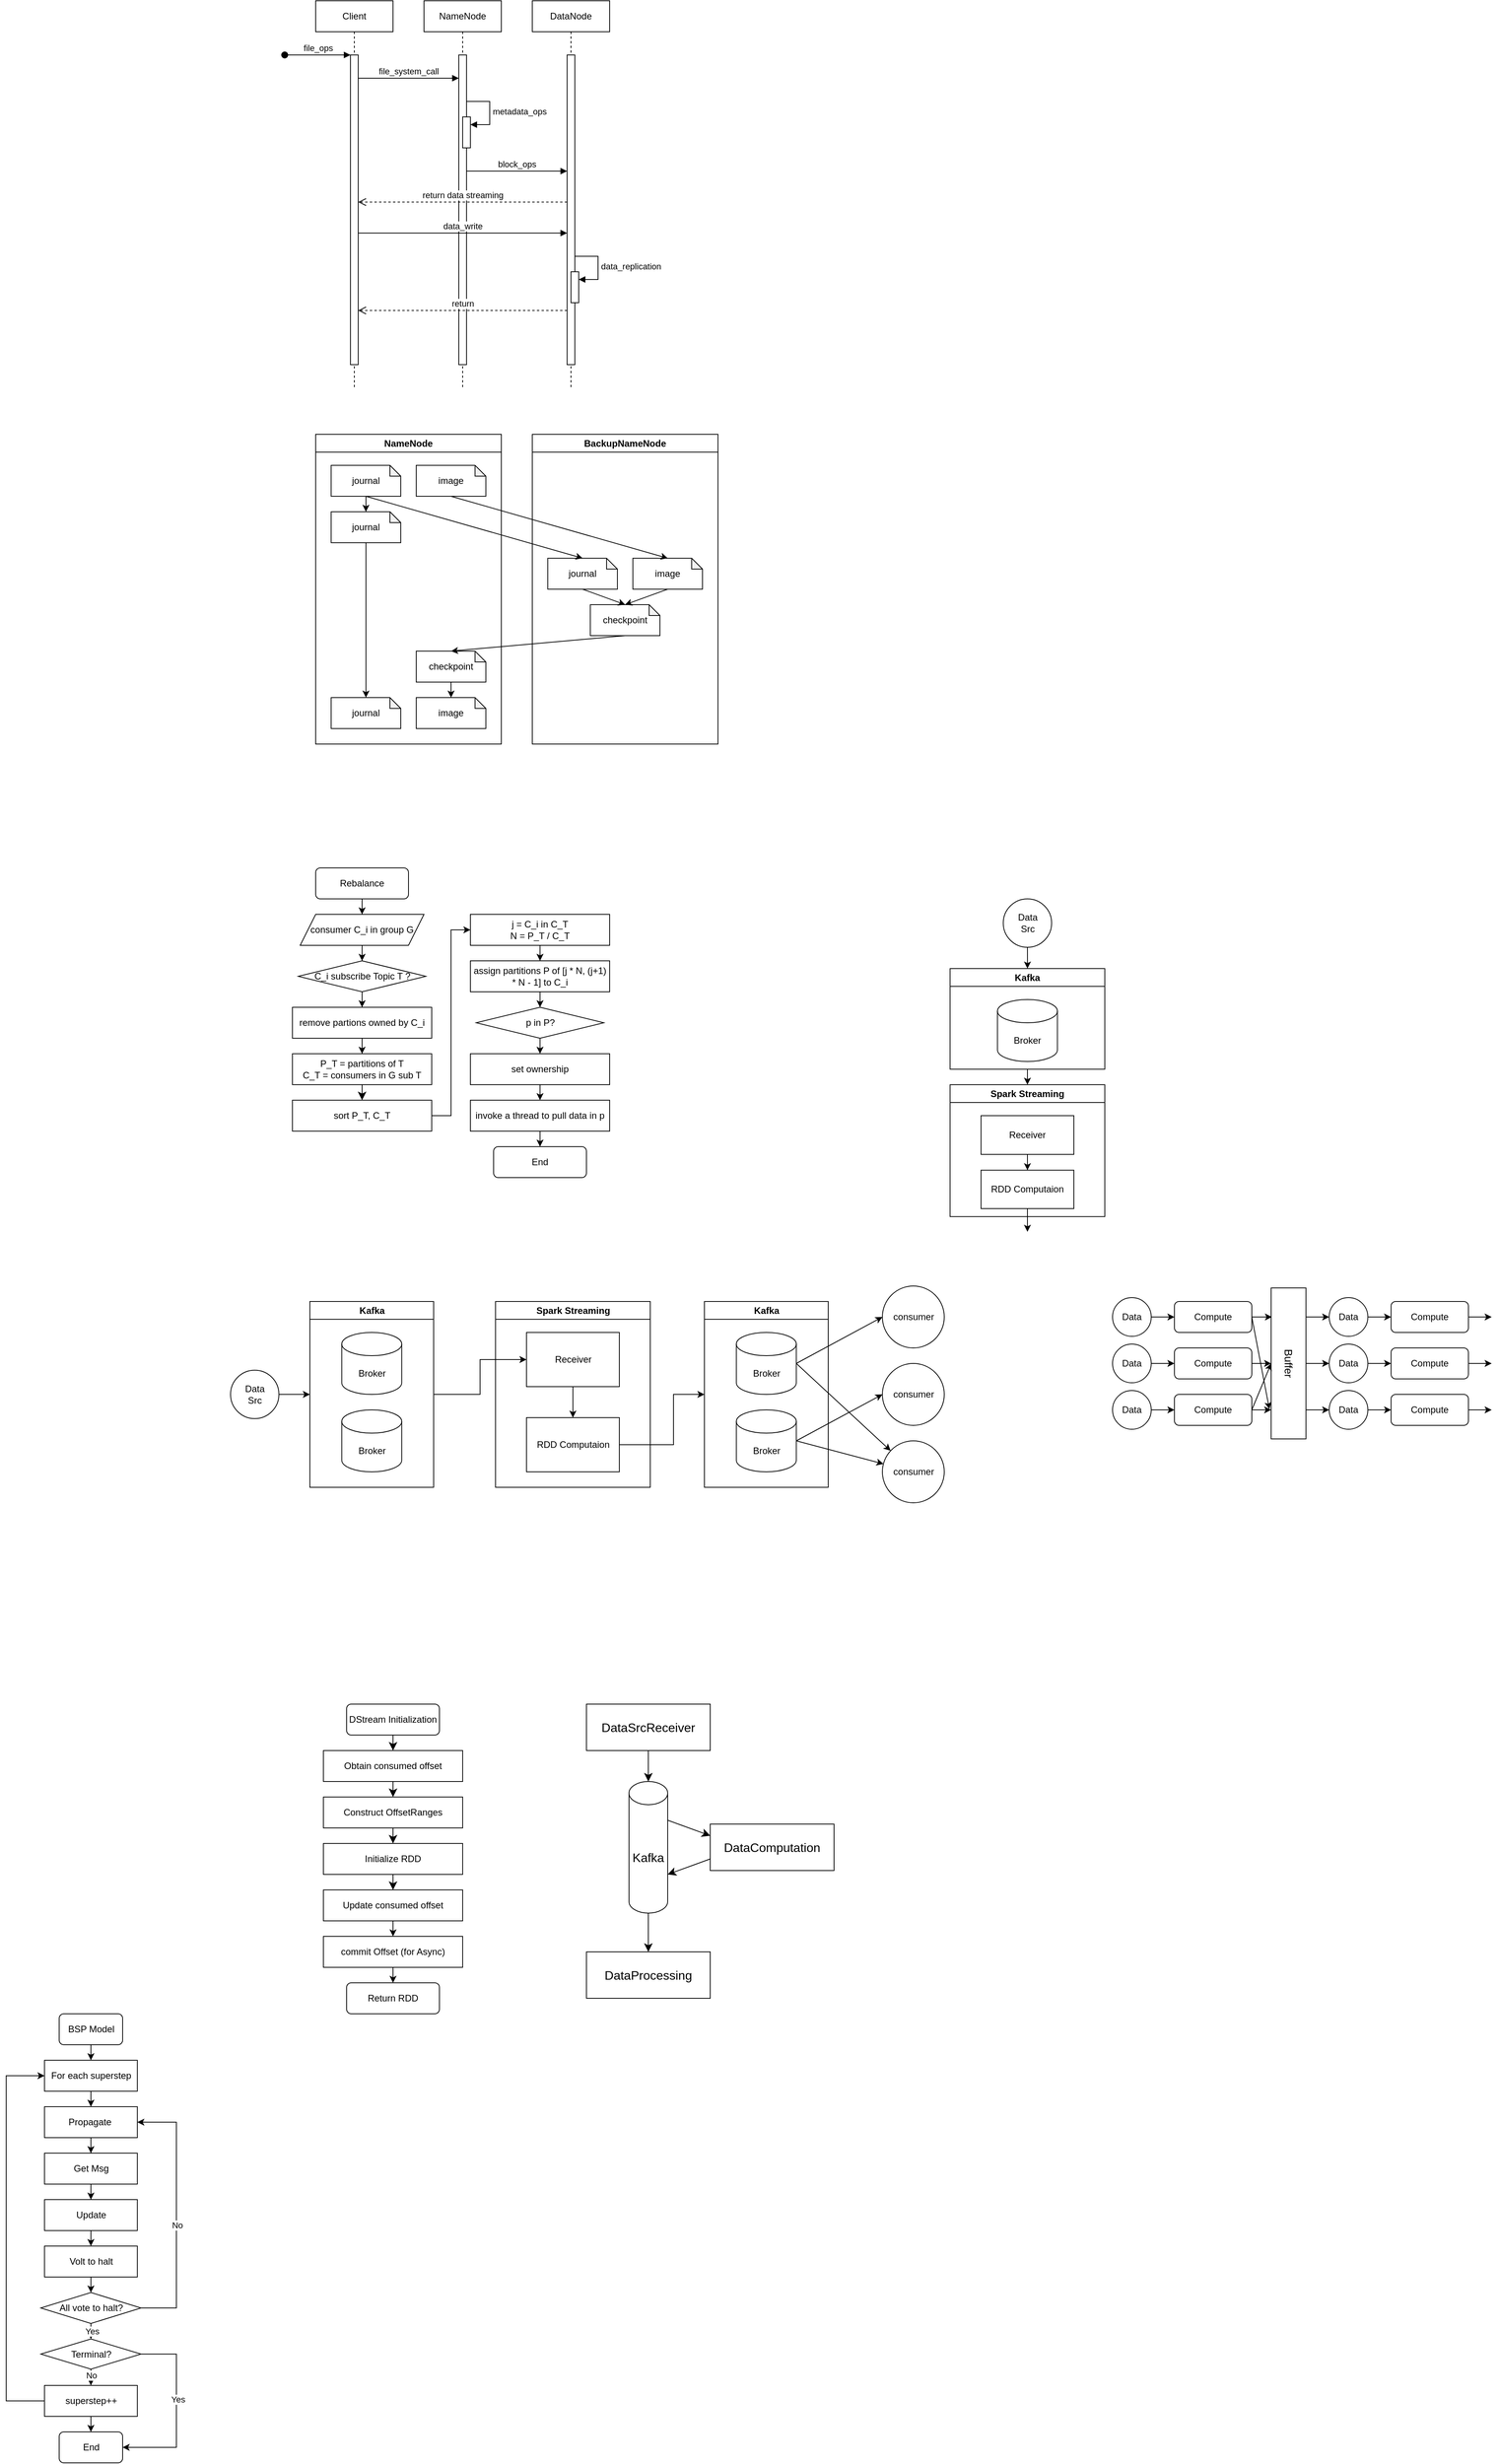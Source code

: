 <mxfile version="21.6.1" type="github">
  <diagram name="Page-1" id="2YBvvXClWsGukQMizWep">
    <mxGraphModel dx="2140" dy="573" grid="0" gridSize="10" guides="1" tooltips="1" connect="1" arrows="1" fold="1" page="1" pageScale="1" pageWidth="850" pageHeight="1100" math="0" shadow="0">
      <root>
        <mxCell id="0" />
        <mxCell id="1" parent="0" />
        <mxCell id="aM9ryv3xv72pqoxQDRHE-1" value="Client" style="shape=umlLifeline;perimeter=lifelinePerimeter;whiteSpace=wrap;html=1;container=0;dropTarget=0;collapsible=0;recursiveResize=0;outlineConnect=0;portConstraint=eastwest;newEdgeStyle={&quot;edgeStyle&quot;:&quot;elbowEdgeStyle&quot;,&quot;elbow&quot;:&quot;vertical&quot;,&quot;curved&quot;:0,&quot;rounded&quot;:0};" parent="1" vertex="1">
          <mxGeometry x="80" y="40" width="100" height="500" as="geometry" />
        </mxCell>
        <mxCell id="aM9ryv3xv72pqoxQDRHE-2" value="" style="html=1;points=[];perimeter=orthogonalPerimeter;outlineConnect=0;targetShapes=umlLifeline;portConstraint=eastwest;newEdgeStyle={&quot;edgeStyle&quot;:&quot;elbowEdgeStyle&quot;,&quot;elbow&quot;:&quot;vertical&quot;,&quot;curved&quot;:0,&quot;rounded&quot;:0};" parent="aM9ryv3xv72pqoxQDRHE-1" vertex="1">
          <mxGeometry x="45" y="70" width="10" height="400" as="geometry" />
        </mxCell>
        <mxCell id="aM9ryv3xv72pqoxQDRHE-3" value="file_ops" style="html=1;verticalAlign=bottom;startArrow=oval;endArrow=block;startSize=8;edgeStyle=elbowEdgeStyle;elbow=vertical;curved=0;rounded=0;" parent="aM9ryv3xv72pqoxQDRHE-1" target="aM9ryv3xv72pqoxQDRHE-2" edge="1">
          <mxGeometry relative="1" as="geometry">
            <mxPoint x="-40" y="70" as="sourcePoint" />
          </mxGeometry>
        </mxCell>
        <mxCell id="aM9ryv3xv72pqoxQDRHE-5" value="NameNode" style="shape=umlLifeline;perimeter=lifelinePerimeter;whiteSpace=wrap;html=1;container=0;dropTarget=0;collapsible=0;recursiveResize=0;outlineConnect=0;portConstraint=eastwest;newEdgeStyle={&quot;edgeStyle&quot;:&quot;elbowEdgeStyle&quot;,&quot;elbow&quot;:&quot;vertical&quot;,&quot;curved&quot;:0,&quot;rounded&quot;:0};" parent="1" vertex="1">
          <mxGeometry x="220" y="40" width="100" height="500" as="geometry" />
        </mxCell>
        <mxCell id="aM9ryv3xv72pqoxQDRHE-6" value="" style="html=1;points=[];perimeter=orthogonalPerimeter;outlineConnect=0;targetShapes=umlLifeline;portConstraint=eastwest;newEdgeStyle={&quot;edgeStyle&quot;:&quot;elbowEdgeStyle&quot;,&quot;elbow&quot;:&quot;vertical&quot;,&quot;curved&quot;:0,&quot;rounded&quot;:0};" parent="aM9ryv3xv72pqoxQDRHE-5" vertex="1">
          <mxGeometry x="45" y="70" width="10" height="400" as="geometry" />
        </mxCell>
        <mxCell id="w1y7XNrj_47FTtm7eLer-3" value="" style="html=1;points=[];perimeter=orthogonalPerimeter;outlineConnect=0;targetShapes=umlLifeline;portConstraint=eastwest;newEdgeStyle={&quot;edgeStyle&quot;:&quot;elbowEdgeStyle&quot;,&quot;elbow&quot;:&quot;vertical&quot;,&quot;curved&quot;:0,&quot;rounded&quot;:0};" parent="aM9ryv3xv72pqoxQDRHE-5" vertex="1">
          <mxGeometry x="50" y="150" width="10" height="40" as="geometry" />
        </mxCell>
        <mxCell id="w1y7XNrj_47FTtm7eLer-4" value="metadata_ops" style="html=1;align=left;spacingLeft=2;endArrow=block;rounded=0;edgeStyle=orthogonalEdgeStyle;curved=0;rounded=0;" parent="aM9ryv3xv72pqoxQDRHE-5" target="w1y7XNrj_47FTtm7eLer-3" edge="1">
          <mxGeometry relative="1" as="geometry">
            <mxPoint x="55" y="130" as="sourcePoint" />
            <Array as="points">
              <mxPoint x="85" y="160" />
            </Array>
          </mxGeometry>
        </mxCell>
        <mxCell id="aM9ryv3xv72pqoxQDRHE-7" value="file_system_call" style="html=1;verticalAlign=bottom;endArrow=block;edgeStyle=elbowEdgeStyle;elbow=vertical;curved=0;rounded=0;" parent="1" source="aM9ryv3xv72pqoxQDRHE-2" target="aM9ryv3xv72pqoxQDRHE-6" edge="1">
          <mxGeometry relative="1" as="geometry">
            <mxPoint x="195" y="130" as="sourcePoint" />
            <Array as="points">
              <mxPoint x="210" y="140" />
              <mxPoint x="190" y="170" />
              <mxPoint x="180" y="120" />
            </Array>
          </mxGeometry>
        </mxCell>
        <mxCell id="aM9ryv3xv72pqoxQDRHE-8" value="return data streaming" style="html=1;verticalAlign=bottom;endArrow=open;dashed=1;endSize=8;edgeStyle=elbowEdgeStyle;elbow=vertical;curved=0;rounded=0;" parent="1" source="w1y7XNrj_47FTtm7eLer-2" target="aM9ryv3xv72pqoxQDRHE-2" edge="1">
          <mxGeometry relative="1" as="geometry">
            <mxPoint x="195" y="205" as="targetPoint" />
            <Array as="points">
              <mxPoint x="230" y="300" />
              <mxPoint x="190" y="280" />
            </Array>
          </mxGeometry>
        </mxCell>
        <mxCell id="w1y7XNrj_47FTtm7eLer-1" value="DataNode" style="shape=umlLifeline;perimeter=lifelinePerimeter;whiteSpace=wrap;html=1;container=0;dropTarget=0;collapsible=0;recursiveResize=0;outlineConnect=0;portConstraint=eastwest;newEdgeStyle={&quot;edgeStyle&quot;:&quot;elbowEdgeStyle&quot;,&quot;elbow&quot;:&quot;vertical&quot;,&quot;curved&quot;:0,&quot;rounded&quot;:0};" parent="1" vertex="1">
          <mxGeometry x="360" y="40" width="100" height="500" as="geometry" />
        </mxCell>
        <mxCell id="w1y7XNrj_47FTtm7eLer-2" value="" style="html=1;points=[];perimeter=orthogonalPerimeter;outlineConnect=0;targetShapes=umlLifeline;portConstraint=eastwest;newEdgeStyle={&quot;edgeStyle&quot;:&quot;elbowEdgeStyle&quot;,&quot;elbow&quot;:&quot;vertical&quot;,&quot;curved&quot;:0,&quot;rounded&quot;:0};" parent="w1y7XNrj_47FTtm7eLer-1" vertex="1">
          <mxGeometry x="45" y="70" width="10" height="400" as="geometry" />
        </mxCell>
        <mxCell id="w1y7XNrj_47FTtm7eLer-7" value="" style="html=1;points=[];perimeter=orthogonalPerimeter;outlineConnect=0;targetShapes=umlLifeline;portConstraint=eastwest;newEdgeStyle={&quot;edgeStyle&quot;:&quot;elbowEdgeStyle&quot;,&quot;elbow&quot;:&quot;vertical&quot;,&quot;curved&quot;:0,&quot;rounded&quot;:0};" parent="w1y7XNrj_47FTtm7eLer-1" vertex="1">
          <mxGeometry x="50" y="350" width="10" height="40" as="geometry" />
        </mxCell>
        <mxCell id="w1y7XNrj_47FTtm7eLer-8" value="data_replication" style="html=1;align=left;spacingLeft=2;endArrow=block;rounded=0;edgeStyle=orthogonalEdgeStyle;curved=0;rounded=0;" parent="w1y7XNrj_47FTtm7eLer-1" target="w1y7XNrj_47FTtm7eLer-7" edge="1">
          <mxGeometry relative="1" as="geometry">
            <mxPoint x="55" y="330" as="sourcePoint" />
            <Array as="points">
              <mxPoint x="85" y="360" />
            </Array>
          </mxGeometry>
        </mxCell>
        <mxCell id="w1y7XNrj_47FTtm7eLer-5" value="block_ops" style="html=1;verticalAlign=bottom;endArrow=block;edgeStyle=elbowEdgeStyle;elbow=vertical;curved=0;rounded=0;" parent="1" source="aM9ryv3xv72pqoxQDRHE-6" target="w1y7XNrj_47FTtm7eLer-2" edge="1">
          <mxGeometry relative="1" as="geometry">
            <mxPoint x="280" y="260" as="sourcePoint" />
            <Array as="points">
              <mxPoint x="380" y="260" />
              <mxPoint x="355" y="260" />
              <mxPoint x="335" y="290" />
              <mxPoint x="325" y="240" />
            </Array>
            <mxPoint x="400" y="260" as="targetPoint" />
          </mxGeometry>
        </mxCell>
        <mxCell id="w1y7XNrj_47FTtm7eLer-6" value="data_write" style="html=1;verticalAlign=bottom;endArrow=block;edgeStyle=elbowEdgeStyle;elbow=vertical;curved=0;rounded=0;" parent="1" source="aM9ryv3xv72pqoxQDRHE-2" target="w1y7XNrj_47FTtm7eLer-2" edge="1">
          <mxGeometry width="80" relative="1" as="geometry">
            <mxPoint x="160" y="350" as="sourcePoint" />
            <mxPoint x="340" y="350" as="targetPoint" />
            <Array as="points">
              <mxPoint x="310" y="340" />
              <mxPoint x="330" y="330" />
              <mxPoint x="370" y="350" />
            </Array>
          </mxGeometry>
        </mxCell>
        <mxCell id="w1y7XNrj_47FTtm7eLer-9" value="return" style="html=1;verticalAlign=bottom;endArrow=open;dashed=1;endSize=8;edgeStyle=elbowEdgeStyle;elbow=vertical;curved=0;rounded=0;" parent="1" edge="1">
          <mxGeometry relative="1" as="geometry">
            <mxPoint x="135" y="440" as="targetPoint" />
            <Array as="points">
              <mxPoint x="230" y="440" />
              <mxPoint x="190" y="420" />
            </Array>
            <mxPoint x="405" y="440" as="sourcePoint" />
          </mxGeometry>
        </mxCell>
        <mxCell id="v54Mh32h3l0idFHRtPxM-1" value="NameNode" style="swimlane;whiteSpace=wrap;html=1;" parent="1" vertex="1">
          <mxGeometry x="80" y="600" width="240" height="400" as="geometry" />
        </mxCell>
        <mxCell id="v54Mh32h3l0idFHRtPxM-3" value="journal" style="shape=note;whiteSpace=wrap;html=1;backgroundOutline=1;darkOpacity=0.05;size=14;" parent="v54Mh32h3l0idFHRtPxM-1" vertex="1">
          <mxGeometry x="20" y="40" width="90" height="40" as="geometry" />
        </mxCell>
        <mxCell id="v54Mh32h3l0idFHRtPxM-4" value="image" style="shape=note;whiteSpace=wrap;html=1;backgroundOutline=1;darkOpacity=0.05;size=14;" parent="v54Mh32h3l0idFHRtPxM-1" vertex="1">
          <mxGeometry x="130" y="40" width="90" height="40" as="geometry" />
        </mxCell>
        <mxCell id="v54Mh32h3l0idFHRtPxM-5" value="journal" style="shape=note;whiteSpace=wrap;html=1;backgroundOutline=1;darkOpacity=0.05;size=14;" parent="v54Mh32h3l0idFHRtPxM-1" vertex="1">
          <mxGeometry x="20" y="100" width="90" height="40" as="geometry" />
        </mxCell>
        <mxCell id="v54Mh32h3l0idFHRtPxM-10" value="checkpoint" style="shape=note;whiteSpace=wrap;html=1;backgroundOutline=1;darkOpacity=0.05;size=14;" parent="v54Mh32h3l0idFHRtPxM-1" vertex="1">
          <mxGeometry x="130" y="280" width="90" height="40" as="geometry" />
        </mxCell>
        <mxCell id="v54Mh32h3l0idFHRtPxM-11" value="image" style="shape=note;whiteSpace=wrap;html=1;backgroundOutline=1;darkOpacity=0.05;size=14;" parent="v54Mh32h3l0idFHRtPxM-1" vertex="1">
          <mxGeometry x="130" y="340" width="90" height="40" as="geometry" />
        </mxCell>
        <mxCell id="v54Mh32h3l0idFHRtPxM-12" value="journal" style="shape=note;whiteSpace=wrap;html=1;backgroundOutline=1;darkOpacity=0.05;size=14;" parent="v54Mh32h3l0idFHRtPxM-1" vertex="1">
          <mxGeometry x="20" y="340" width="90" height="40" as="geometry" />
        </mxCell>
        <mxCell id="v54Mh32h3l0idFHRtPxM-13" value="" style="endArrow=classic;html=1;rounded=0;exitX=0.5;exitY=1;exitDx=0;exitDy=0;exitPerimeter=0;entryX=0.5;entryY=0;entryDx=0;entryDy=0;entryPerimeter=0;" parent="v54Mh32h3l0idFHRtPxM-1" source="v54Mh32h3l0idFHRtPxM-3" target="v54Mh32h3l0idFHRtPxM-5" edge="1">
          <mxGeometry width="50" height="50" relative="1" as="geometry">
            <mxPoint x="320" y="320" as="sourcePoint" />
            <mxPoint x="370" y="270" as="targetPoint" />
          </mxGeometry>
        </mxCell>
        <mxCell id="v54Mh32h3l0idFHRtPxM-20" value="" style="endArrow=classic;html=1;rounded=0;exitX=0.5;exitY=1;exitDx=0;exitDy=0;exitPerimeter=0;" parent="v54Mh32h3l0idFHRtPxM-1" source="v54Mh32h3l0idFHRtPxM-10" target="v54Mh32h3l0idFHRtPxM-11" edge="1">
          <mxGeometry width="50" height="50" relative="1" as="geometry">
            <mxPoint x="75" y="90" as="sourcePoint" />
            <mxPoint x="75" y="110" as="targetPoint" />
          </mxGeometry>
        </mxCell>
        <mxCell id="v54Mh32h3l0idFHRtPxM-21" value="" style="endArrow=classic;html=1;rounded=0;exitX=0.5;exitY=1;exitDx=0;exitDy=0;exitPerimeter=0;" parent="v54Mh32h3l0idFHRtPxM-1" source="v54Mh32h3l0idFHRtPxM-5" target="v54Mh32h3l0idFHRtPxM-12" edge="1">
          <mxGeometry width="50" height="50" relative="1" as="geometry">
            <mxPoint x="85" y="100" as="sourcePoint" />
            <mxPoint x="85" y="120" as="targetPoint" />
          </mxGeometry>
        </mxCell>
        <mxCell id="v54Mh32h3l0idFHRtPxM-2" value="BackupNameNode" style="swimlane;whiteSpace=wrap;html=1;" parent="1" vertex="1">
          <mxGeometry x="360" y="600" width="240" height="400" as="geometry" />
        </mxCell>
        <mxCell id="v54Mh32h3l0idFHRtPxM-6" value="journal" style="shape=note;whiteSpace=wrap;html=1;backgroundOutline=1;darkOpacity=0.05;size=14;" parent="v54Mh32h3l0idFHRtPxM-2" vertex="1">
          <mxGeometry x="20" y="160" width="90" height="40" as="geometry" />
        </mxCell>
        <mxCell id="v54Mh32h3l0idFHRtPxM-7" value="image" style="shape=note;whiteSpace=wrap;html=1;backgroundOutline=1;darkOpacity=0.05;size=14;" parent="v54Mh32h3l0idFHRtPxM-2" vertex="1">
          <mxGeometry x="130" y="160" width="90" height="40" as="geometry" />
        </mxCell>
        <mxCell id="v54Mh32h3l0idFHRtPxM-8" value="checkpoint" style="shape=note;whiteSpace=wrap;html=1;backgroundOutline=1;darkOpacity=0.05;size=14;" parent="v54Mh32h3l0idFHRtPxM-2" vertex="1">
          <mxGeometry x="75" y="220" width="90" height="40" as="geometry" />
        </mxCell>
        <mxCell id="v54Mh32h3l0idFHRtPxM-16" value="" style="endArrow=classic;html=1;rounded=0;exitX=0.5;exitY=1;exitDx=0;exitDy=0;exitPerimeter=0;entryX=0.5;entryY=0;entryDx=0;entryDy=0;entryPerimeter=0;" parent="v54Mh32h3l0idFHRtPxM-2" source="v54Mh32h3l0idFHRtPxM-6" target="v54Mh32h3l0idFHRtPxM-8" edge="1">
          <mxGeometry width="50" height="50" relative="1" as="geometry">
            <mxPoint x="-205" y="90" as="sourcePoint" />
            <mxPoint x="75" y="170" as="targetPoint" />
          </mxGeometry>
        </mxCell>
        <mxCell id="v54Mh32h3l0idFHRtPxM-17" value="" style="endArrow=classic;html=1;rounded=0;exitX=0.5;exitY=1;exitDx=0;exitDy=0;exitPerimeter=0;entryX=0.5;entryY=0;entryDx=0;entryDy=0;entryPerimeter=0;" parent="v54Mh32h3l0idFHRtPxM-2" source="v54Mh32h3l0idFHRtPxM-7" target="v54Mh32h3l0idFHRtPxM-8" edge="1">
          <mxGeometry width="50" height="50" relative="1" as="geometry">
            <mxPoint x="75" y="210" as="sourcePoint" />
            <mxPoint x="130" y="230" as="targetPoint" />
          </mxGeometry>
        </mxCell>
        <mxCell id="v54Mh32h3l0idFHRtPxM-14" value="" style="endArrow=classic;html=1;rounded=0;exitX=0.5;exitY=1;exitDx=0;exitDy=0;exitPerimeter=0;entryX=0.5;entryY=0;entryDx=0;entryDy=0;entryPerimeter=0;" parent="1" source="v54Mh32h3l0idFHRtPxM-3" target="v54Mh32h3l0idFHRtPxM-6" edge="1">
          <mxGeometry width="50" height="50" relative="1" as="geometry">
            <mxPoint x="400" y="920" as="sourcePoint" />
            <mxPoint x="450" y="870" as="targetPoint" />
          </mxGeometry>
        </mxCell>
        <mxCell id="v54Mh32h3l0idFHRtPxM-15" value="" style="endArrow=classic;html=1;rounded=0;exitX=0.5;exitY=1;exitDx=0;exitDy=0;exitPerimeter=0;entryX=0.5;entryY=0;entryDx=0;entryDy=0;entryPerimeter=0;" parent="1" source="v54Mh32h3l0idFHRtPxM-4" target="v54Mh32h3l0idFHRtPxM-7" edge="1">
          <mxGeometry width="50" height="50" relative="1" as="geometry">
            <mxPoint x="155" y="750" as="sourcePoint" />
            <mxPoint x="390" y="790" as="targetPoint" />
          </mxGeometry>
        </mxCell>
        <mxCell id="v54Mh32h3l0idFHRtPxM-18" value="" style="endArrow=classic;html=1;rounded=0;exitX=0.5;exitY=1;exitDx=0;exitDy=0;exitPerimeter=0;entryX=0.5;entryY=0;entryDx=0;entryDy=0;entryPerimeter=0;" parent="1" source="v54Mh32h3l0idFHRtPxM-8" target="v54Mh32h3l0idFHRtPxM-10" edge="1">
          <mxGeometry width="50" height="50" relative="1" as="geometry">
            <mxPoint x="545" y="810" as="sourcePoint" />
            <mxPoint x="490" y="830" as="targetPoint" />
          </mxGeometry>
        </mxCell>
        <mxCell id="BjLEI25kc3lY-3g5dACi-4" value="" style="edgeStyle=orthogonalEdgeStyle;rounded=0;orthogonalLoop=1;jettySize=auto;html=1;" parent="1" source="BjLEI25kc3lY-3g5dACi-1" target="BjLEI25kc3lY-3g5dACi-3" edge="1">
          <mxGeometry relative="1" as="geometry" />
        </mxCell>
        <mxCell id="BjLEI25kc3lY-3g5dACi-1" value="Rebalance" style="rounded=1;whiteSpace=wrap;html=1;" parent="1" vertex="1">
          <mxGeometry x="80" y="1160" width="120" height="40" as="geometry" />
        </mxCell>
        <mxCell id="BjLEI25kc3lY-3g5dACi-12" value="" style="edgeStyle=orthogonalEdgeStyle;rounded=0;orthogonalLoop=1;jettySize=auto;html=1;" parent="1" source="BjLEI25kc3lY-3g5dACi-2" target="BjLEI25kc3lY-3g5dACi-9" edge="1">
          <mxGeometry relative="1" as="geometry" />
        </mxCell>
        <mxCell id="BjLEI25kc3lY-3g5dACi-2" value="remove partions owned by C_i" style="rounded=0;whiteSpace=wrap;html=1;" parent="1" vertex="1">
          <mxGeometry x="50" y="1340" width="180" height="40" as="geometry" />
        </mxCell>
        <mxCell id="BjLEI25kc3lY-3g5dACi-7" value="" style="edgeStyle=orthogonalEdgeStyle;rounded=0;orthogonalLoop=1;jettySize=auto;html=1;" parent="1" source="BjLEI25kc3lY-3g5dACi-3" target="BjLEI25kc3lY-3g5dACi-5" edge="1">
          <mxGeometry relative="1" as="geometry" />
        </mxCell>
        <mxCell id="BjLEI25kc3lY-3g5dACi-3" value="consumer C_i in group G" style="shape=parallelogram;perimeter=parallelogramPerimeter;whiteSpace=wrap;html=1;fixedSize=1;" parent="1" vertex="1">
          <mxGeometry x="60" y="1220" width="160" height="40" as="geometry" />
        </mxCell>
        <mxCell id="BjLEI25kc3lY-3g5dACi-8" value="" style="edgeStyle=orthogonalEdgeStyle;rounded=0;orthogonalLoop=1;jettySize=auto;html=1;" parent="1" source="BjLEI25kc3lY-3g5dACi-5" target="BjLEI25kc3lY-3g5dACi-2" edge="1">
          <mxGeometry relative="1" as="geometry" />
        </mxCell>
        <mxCell id="BjLEI25kc3lY-3g5dACi-5" value="C_i subscribe Topic T ?" style="rhombus;whiteSpace=wrap;html=1;" parent="1" vertex="1">
          <mxGeometry x="57.5" y="1280" width="165" height="40" as="geometry" />
        </mxCell>
        <mxCell id="WjBOkaREf3bzk7RmlkT_-1" style="edgeStyle=none;curved=1;rounded=0;orthogonalLoop=1;jettySize=auto;html=1;exitX=0.5;exitY=1;exitDx=0;exitDy=0;entryX=0.5;entryY=0;entryDx=0;entryDy=0;fontSize=12;startSize=8;endSize=8;" parent="1" source="BjLEI25kc3lY-3g5dACi-9" target="BjLEI25kc3lY-3g5dACi-10" edge="1">
          <mxGeometry relative="1" as="geometry" />
        </mxCell>
        <mxCell id="BjLEI25kc3lY-3g5dACi-9" value="P_T = partitions of T&lt;br&gt;C_T = consumers in G sub T" style="rounded=0;whiteSpace=wrap;html=1;" parent="1" vertex="1">
          <mxGeometry x="50" y="1400" width="180" height="40" as="geometry" />
        </mxCell>
        <mxCell id="BjLEI25kc3lY-3g5dACi-19" style="edgeStyle=orthogonalEdgeStyle;rounded=0;orthogonalLoop=1;jettySize=auto;html=1;exitX=1;exitY=0.5;exitDx=0;exitDy=0;entryX=0;entryY=0.5;entryDx=0;entryDy=0;" parent="1" source="BjLEI25kc3lY-3g5dACi-10" target="BjLEI25kc3lY-3g5dACi-11" edge="1">
          <mxGeometry relative="1" as="geometry" />
        </mxCell>
        <mxCell id="BjLEI25kc3lY-3g5dACi-10" value="sort P_T, C_T" style="rounded=0;whiteSpace=wrap;html=1;" parent="1" vertex="1">
          <mxGeometry x="50" y="1460" width="180" height="40" as="geometry" />
        </mxCell>
        <mxCell id="BjLEI25kc3lY-3g5dACi-20" style="edgeStyle=orthogonalEdgeStyle;rounded=0;orthogonalLoop=1;jettySize=auto;html=1;exitX=0.5;exitY=1;exitDx=0;exitDy=0;" parent="1" source="BjLEI25kc3lY-3g5dACi-11" target="BjLEI25kc3lY-3g5dACi-13" edge="1">
          <mxGeometry relative="1" as="geometry" />
        </mxCell>
        <mxCell id="BjLEI25kc3lY-3g5dACi-11" value="j = C_i in C_T&lt;br&gt;N = P_T / C_T" style="rounded=0;whiteSpace=wrap;html=1;" parent="1" vertex="1">
          <mxGeometry x="280" y="1220" width="180" height="40" as="geometry" />
        </mxCell>
        <mxCell id="BjLEI25kc3lY-3g5dACi-21" style="edgeStyle=orthogonalEdgeStyle;rounded=0;orthogonalLoop=1;jettySize=auto;html=1;exitX=0.5;exitY=1;exitDx=0;exitDy=0;entryX=0.5;entryY=0;entryDx=0;entryDy=0;" parent="1" source="BjLEI25kc3lY-3g5dACi-13" target="BjLEI25kc3lY-3g5dACi-14" edge="1">
          <mxGeometry relative="1" as="geometry" />
        </mxCell>
        <mxCell id="BjLEI25kc3lY-3g5dACi-13" value="assign partitions P of [j * N, (j+1) * N - 1] to C_i" style="rounded=0;whiteSpace=wrap;html=1;" parent="1" vertex="1">
          <mxGeometry x="280" y="1280" width="180" height="40" as="geometry" />
        </mxCell>
        <mxCell id="BjLEI25kc3lY-3g5dACi-22" style="edgeStyle=orthogonalEdgeStyle;rounded=0;orthogonalLoop=1;jettySize=auto;html=1;exitX=0.5;exitY=1;exitDx=0;exitDy=0;entryX=0.5;entryY=0;entryDx=0;entryDy=0;" parent="1" source="BjLEI25kc3lY-3g5dACi-14" target="BjLEI25kc3lY-3g5dACi-15" edge="1">
          <mxGeometry relative="1" as="geometry" />
        </mxCell>
        <mxCell id="BjLEI25kc3lY-3g5dACi-14" value="p in P?" style="rhombus;whiteSpace=wrap;html=1;" parent="1" vertex="1">
          <mxGeometry x="287.5" y="1340" width="165" height="40" as="geometry" />
        </mxCell>
        <mxCell id="BjLEI25kc3lY-3g5dACi-23" style="edgeStyle=orthogonalEdgeStyle;rounded=0;orthogonalLoop=1;jettySize=auto;html=1;exitX=0.5;exitY=1;exitDx=0;exitDy=0;entryX=0.5;entryY=0;entryDx=0;entryDy=0;" parent="1" source="BjLEI25kc3lY-3g5dACi-15" target="BjLEI25kc3lY-3g5dACi-17" edge="1">
          <mxGeometry relative="1" as="geometry" />
        </mxCell>
        <mxCell id="BjLEI25kc3lY-3g5dACi-15" value="set ownership" style="rounded=0;whiteSpace=wrap;html=1;" parent="1" vertex="1">
          <mxGeometry x="280" y="1400" width="180" height="40" as="geometry" />
        </mxCell>
        <mxCell id="BjLEI25kc3lY-3g5dACi-24" style="edgeStyle=orthogonalEdgeStyle;rounded=0;orthogonalLoop=1;jettySize=auto;html=1;exitX=0.5;exitY=1;exitDx=0;exitDy=0;entryX=0.5;entryY=0;entryDx=0;entryDy=0;" parent="1" source="BjLEI25kc3lY-3g5dACi-17" target="BjLEI25kc3lY-3g5dACi-18" edge="1">
          <mxGeometry relative="1" as="geometry" />
        </mxCell>
        <mxCell id="BjLEI25kc3lY-3g5dACi-17" value="invoke a thread to pull data in p" style="rounded=0;whiteSpace=wrap;html=1;" parent="1" vertex="1">
          <mxGeometry x="280" y="1460" width="180" height="40" as="geometry" />
        </mxCell>
        <mxCell id="BjLEI25kc3lY-3g5dACi-18" value="End" style="rounded=1;whiteSpace=wrap;html=1;" parent="1" vertex="1">
          <mxGeometry x="310" y="1520" width="120" height="40" as="geometry" />
        </mxCell>
        <mxCell id="guV7griK0PbX0vjCUKAA-14" style="edgeStyle=orthogonalEdgeStyle;rounded=0;orthogonalLoop=1;jettySize=auto;html=1;exitX=1;exitY=0.5;exitDx=0;exitDy=0;" parent="1" source="guV7griK0PbX0vjCUKAA-2" target="guV7griK0PbX0vjCUKAA-11" edge="1">
          <mxGeometry relative="1" as="geometry" />
        </mxCell>
        <mxCell id="guV7griK0PbX0vjCUKAA-2" value="Kafka" style="swimlane;whiteSpace=wrap;html=1;" parent="1" vertex="1">
          <mxGeometry x="72.5" y="1720" width="160" height="240" as="geometry" />
        </mxCell>
        <mxCell id="guV7griK0PbX0vjCUKAA-1" value="Broker" style="shape=cylinder3;whiteSpace=wrap;html=1;boundedLbl=1;backgroundOutline=1;size=15;rotation=0;" parent="guV7griK0PbX0vjCUKAA-2" vertex="1">
          <mxGeometry x="41.25" y="40" width="77.5" height="80" as="geometry" />
        </mxCell>
        <mxCell id="guV7griK0PbX0vjCUKAA-3" value="Broker" style="shape=cylinder3;whiteSpace=wrap;html=1;boundedLbl=1;backgroundOutline=1;size=15;rotation=0;" parent="guV7griK0PbX0vjCUKAA-2" vertex="1">
          <mxGeometry x="41.25" y="140" width="77.5" height="80" as="geometry" />
        </mxCell>
        <mxCell id="guV7griK0PbX0vjCUKAA-8" style="edgeStyle=orthogonalEdgeStyle;rounded=0;orthogonalLoop=1;jettySize=auto;html=1;entryX=0;entryY=0.5;entryDx=0;entryDy=0;" parent="1" source="guV7griK0PbX0vjCUKAA-4" target="guV7griK0PbX0vjCUKAA-2" edge="1">
          <mxGeometry relative="1" as="geometry" />
        </mxCell>
        <mxCell id="guV7griK0PbX0vjCUKAA-4" value="Data&lt;br&gt;Src" style="ellipse;whiteSpace=wrap;html=1;aspect=fixed;" parent="1" vertex="1">
          <mxGeometry x="-30" y="1808.75" width="62.5" height="62.5" as="geometry" />
        </mxCell>
        <mxCell id="guV7griK0PbX0vjCUKAA-9" value="Spark Streaming" style="swimlane;whiteSpace=wrap;html=1;" parent="1" vertex="1">
          <mxGeometry x="312.5" y="1720" width="200" height="240" as="geometry" />
        </mxCell>
        <mxCell id="guV7griK0PbX0vjCUKAA-13" value="" style="edgeStyle=orthogonalEdgeStyle;rounded=0;orthogonalLoop=1;jettySize=auto;html=1;" parent="guV7griK0PbX0vjCUKAA-9" source="guV7griK0PbX0vjCUKAA-11" target="guV7griK0PbX0vjCUKAA-12" edge="1">
          <mxGeometry relative="1" as="geometry" />
        </mxCell>
        <mxCell id="guV7griK0PbX0vjCUKAA-11" value="Receiver" style="rounded=0;whiteSpace=wrap;html=1;" parent="guV7griK0PbX0vjCUKAA-9" vertex="1">
          <mxGeometry x="40" y="40" width="120" height="70" as="geometry" />
        </mxCell>
        <mxCell id="guV7griK0PbX0vjCUKAA-12" value="RDD Computaion" style="rounded=0;whiteSpace=wrap;html=1;" parent="guV7griK0PbX0vjCUKAA-9" vertex="1">
          <mxGeometry x="40" y="150" width="120" height="70" as="geometry" />
        </mxCell>
        <mxCell id="guV7griK0PbX0vjCUKAA-15" value="Spark Streaming" style="swimlane;whiteSpace=wrap;html=1;" parent="1" vertex="1">
          <mxGeometry x="900" y="1440" width="200" height="170.4" as="geometry" />
        </mxCell>
        <mxCell id="guV7griK0PbX0vjCUKAA-16" value="" style="edgeStyle=orthogonalEdgeStyle;rounded=0;orthogonalLoop=1;jettySize=auto;html=1;" parent="guV7griK0PbX0vjCUKAA-15" source="guV7griK0PbX0vjCUKAA-17" target="guV7griK0PbX0vjCUKAA-18" edge="1">
          <mxGeometry relative="1" as="geometry" />
        </mxCell>
        <mxCell id="guV7griK0PbX0vjCUKAA-17" value="Receiver" style="rounded=0;whiteSpace=wrap;html=1;" parent="guV7griK0PbX0vjCUKAA-15" vertex="1">
          <mxGeometry x="40" y="40" width="120" height="50" as="geometry" />
        </mxCell>
        <mxCell id="guV7griK0PbX0vjCUKAA-18" value="RDD Computaion" style="rounded=0;whiteSpace=wrap;html=1;" parent="guV7griK0PbX0vjCUKAA-15" vertex="1">
          <mxGeometry x="40" y="110.4" width="120" height="49.6" as="geometry" />
        </mxCell>
        <mxCell id="guV7griK0PbX0vjCUKAA-26" style="edgeStyle=orthogonalEdgeStyle;rounded=0;orthogonalLoop=1;jettySize=auto;html=1;exitX=0.5;exitY=1;exitDx=0;exitDy=0;entryX=0.5;entryY=0;entryDx=0;entryDy=0;" parent="1" source="guV7griK0PbX0vjCUKAA-19" target="guV7griK0PbX0vjCUKAA-15" edge="1">
          <mxGeometry relative="1" as="geometry" />
        </mxCell>
        <mxCell id="guV7griK0PbX0vjCUKAA-19" value="Kafka" style="swimlane;whiteSpace=wrap;html=1;" parent="1" vertex="1">
          <mxGeometry x="900" y="1290" width="200" height="130" as="geometry" />
        </mxCell>
        <mxCell id="guV7griK0PbX0vjCUKAA-20" value="Broker" style="shape=cylinder3;whiteSpace=wrap;html=1;boundedLbl=1;backgroundOutline=1;size=15;rotation=0;" parent="guV7griK0PbX0vjCUKAA-19" vertex="1">
          <mxGeometry x="61.25" y="40" width="77.5" height="80" as="geometry" />
        </mxCell>
        <mxCell id="guV7griK0PbX0vjCUKAA-27" style="edgeStyle=orthogonalEdgeStyle;rounded=0;orthogonalLoop=1;jettySize=auto;html=1;entryX=0.5;entryY=0;entryDx=0;entryDy=0;" parent="1" source="guV7griK0PbX0vjCUKAA-23" target="guV7griK0PbX0vjCUKAA-19" edge="1">
          <mxGeometry relative="1" as="geometry" />
        </mxCell>
        <mxCell id="guV7griK0PbX0vjCUKAA-23" value="Data&lt;br&gt;Src" style="ellipse;whiteSpace=wrap;html=1;aspect=fixed;" parent="1" vertex="1">
          <mxGeometry x="968.75" y="1200" width="62.5" height="62.5" as="geometry" />
        </mxCell>
        <mxCell id="guV7griK0PbX0vjCUKAA-25" value="" style="edgeStyle=orthogonalEdgeStyle;rounded=0;orthogonalLoop=1;jettySize=auto;html=1;exitX=0.5;exitY=1;exitDx=0;exitDy=0;" parent="1" source="guV7griK0PbX0vjCUKAA-18" edge="1">
          <mxGeometry relative="1" as="geometry">
            <mxPoint x="1010" y="1529.6" as="sourcePoint" />
            <mxPoint x="1000" y="1630" as="targetPoint" />
          </mxGeometry>
        </mxCell>
        <mxCell id="guV7griK0PbX0vjCUKAA-28" value="Kafka" style="swimlane;whiteSpace=wrap;html=1;" parent="1" vertex="1">
          <mxGeometry x="582.5" y="1720" width="160" height="240" as="geometry" />
        </mxCell>
        <mxCell id="guV7griK0PbX0vjCUKAA-29" value="Broker" style="shape=cylinder3;whiteSpace=wrap;html=1;boundedLbl=1;backgroundOutline=1;size=15;rotation=0;" parent="guV7griK0PbX0vjCUKAA-28" vertex="1">
          <mxGeometry x="41.25" y="40" width="77.5" height="80" as="geometry" />
        </mxCell>
        <mxCell id="guV7griK0PbX0vjCUKAA-30" value="Broker" style="shape=cylinder3;whiteSpace=wrap;html=1;boundedLbl=1;backgroundOutline=1;size=15;rotation=0;" parent="guV7griK0PbX0vjCUKAA-28" vertex="1">
          <mxGeometry x="41.25" y="140" width="77.5" height="80" as="geometry" />
        </mxCell>
        <mxCell id="guV7griK0PbX0vjCUKAA-31" style="edgeStyle=orthogonalEdgeStyle;rounded=0;orthogonalLoop=1;jettySize=auto;html=1;exitX=1;exitY=0.5;exitDx=0;exitDy=0;entryX=0;entryY=0.5;entryDx=0;entryDy=0;" parent="1" source="guV7griK0PbX0vjCUKAA-12" target="guV7griK0PbX0vjCUKAA-28" edge="1">
          <mxGeometry relative="1" as="geometry">
            <Array as="points">
              <mxPoint x="542.5" y="1905" />
              <mxPoint x="542.5" y="1840" />
            </Array>
          </mxGeometry>
        </mxCell>
        <mxCell id="guV7griK0PbX0vjCUKAA-33" value="consumer" style="ellipse;whiteSpace=wrap;html=1;aspect=fixed;" parent="1" vertex="1">
          <mxGeometry x="812.5" y="1700" width="80" height="80" as="geometry" />
        </mxCell>
        <mxCell id="guV7griK0PbX0vjCUKAA-34" value="consumer" style="ellipse;whiteSpace=wrap;html=1;aspect=fixed;" parent="1" vertex="1">
          <mxGeometry x="812.5" y="1800" width="80" height="80" as="geometry" />
        </mxCell>
        <mxCell id="guV7griK0PbX0vjCUKAA-35" value="consumer" style="ellipse;whiteSpace=wrap;html=1;aspect=fixed;" parent="1" vertex="1">
          <mxGeometry x="812.5" y="1900" width="80" height="80" as="geometry" />
        </mxCell>
        <mxCell id="guV7griK0PbX0vjCUKAA-37" value="" style="endArrow=classic;html=1;rounded=0;exitX=1;exitY=0.5;exitDx=0;exitDy=0;exitPerimeter=0;entryX=0;entryY=0.5;entryDx=0;entryDy=0;" parent="1" source="guV7griK0PbX0vjCUKAA-29" target="guV7griK0PbX0vjCUKAA-33" edge="1">
          <mxGeometry width="50" height="50" relative="1" as="geometry">
            <mxPoint x="642.5" y="1660" as="sourcePoint" />
            <mxPoint x="692.5" y="1610" as="targetPoint" />
          </mxGeometry>
        </mxCell>
        <mxCell id="guV7griK0PbX0vjCUKAA-38" value="" style="endArrow=classic;html=1;rounded=0;exitX=1;exitY=0.5;exitDx=0;exitDy=0;exitPerimeter=0;" parent="1" source="guV7griK0PbX0vjCUKAA-29" target="guV7griK0PbX0vjCUKAA-35" edge="1">
          <mxGeometry width="50" height="50" relative="1" as="geometry">
            <mxPoint x="711.5" y="1810" as="sourcePoint" />
            <mxPoint x="822.5" y="1770" as="targetPoint" />
          </mxGeometry>
        </mxCell>
        <mxCell id="guV7griK0PbX0vjCUKAA-39" value="" style="endArrow=classic;html=1;rounded=0;exitX=1;exitY=0.5;exitDx=0;exitDy=0;exitPerimeter=0;entryX=0;entryY=0.5;entryDx=0;entryDy=0;" parent="1" source="guV7griK0PbX0vjCUKAA-30" target="guV7griK0PbX0vjCUKAA-34" edge="1">
          <mxGeometry width="50" height="50" relative="1" as="geometry">
            <mxPoint x="721.5" y="1820" as="sourcePoint" />
            <mxPoint x="832.5" y="1780" as="targetPoint" />
          </mxGeometry>
        </mxCell>
        <mxCell id="guV7griK0PbX0vjCUKAA-40" value="" style="endArrow=classic;html=1;rounded=0;exitX=1;exitY=0.5;exitDx=0;exitDy=0;exitPerimeter=0;" parent="1" source="guV7griK0PbX0vjCUKAA-30" target="guV7griK0PbX0vjCUKAA-35" edge="1">
          <mxGeometry width="50" height="50" relative="1" as="geometry">
            <mxPoint x="731.5" y="1830" as="sourcePoint" />
            <mxPoint x="842.5" y="1790" as="targetPoint" />
          </mxGeometry>
        </mxCell>
        <mxCell id="WjBOkaREf3bzk7RmlkT_-2" style="edgeStyle=orthogonalEdgeStyle;rounded=0;orthogonalLoop=1;jettySize=auto;html=1;exitX=0.5;exitY=1;exitDx=0;exitDy=0;entryX=0.5;entryY=0;entryDx=0;entryDy=0;" parent="1" source="WjBOkaREf3bzk7RmlkT_-3" target="WjBOkaREf3bzk7RmlkT_-5" edge="1">
          <mxGeometry relative="1" as="geometry" />
        </mxCell>
        <mxCell id="WjBOkaREf3bzk7RmlkT_-3" value="Update consumed offset" style="rounded=0;whiteSpace=wrap;html=1;" parent="1" vertex="1">
          <mxGeometry x="90" y="2480" width="180" height="40" as="geometry" />
        </mxCell>
        <mxCell id="WjBOkaREf3bzk7RmlkT_-4" style="edgeStyle=orthogonalEdgeStyle;rounded=0;orthogonalLoop=1;jettySize=auto;html=1;exitX=0.5;exitY=1;exitDx=0;exitDy=0;entryX=0.5;entryY=0;entryDx=0;entryDy=0;" parent="1" source="WjBOkaREf3bzk7RmlkT_-5" target="WjBOkaREf3bzk7RmlkT_-6" edge="1">
          <mxGeometry relative="1" as="geometry" />
        </mxCell>
        <mxCell id="WjBOkaREf3bzk7RmlkT_-5" value="commit Offset (for Async)" style="rounded=0;whiteSpace=wrap;html=1;" parent="1" vertex="1">
          <mxGeometry x="90" y="2540" width="180" height="40" as="geometry" />
        </mxCell>
        <mxCell id="WjBOkaREf3bzk7RmlkT_-6" value="Return RDD" style="rounded=1;whiteSpace=wrap;html=1;" parent="1" vertex="1">
          <mxGeometry x="120" y="2600" width="120" height="40" as="geometry" />
        </mxCell>
        <mxCell id="WjBOkaREf3bzk7RmlkT_-11" style="edgeStyle=none;curved=1;rounded=0;orthogonalLoop=1;jettySize=auto;html=1;exitX=0.5;exitY=1;exitDx=0;exitDy=0;entryX=0.5;entryY=0;entryDx=0;entryDy=0;fontSize=12;startSize=8;endSize=8;" parent="1" source="WjBOkaREf3bzk7RmlkT_-7" target="WjBOkaREf3bzk7RmlkT_-8" edge="1">
          <mxGeometry relative="1" as="geometry" />
        </mxCell>
        <mxCell id="WjBOkaREf3bzk7RmlkT_-7" value="DStream Initialization" style="rounded=1;whiteSpace=wrap;html=1;" parent="1" vertex="1">
          <mxGeometry x="120" y="2240" width="120" height="40" as="geometry" />
        </mxCell>
        <mxCell id="WjBOkaREf3bzk7RmlkT_-12" style="edgeStyle=none;curved=1;rounded=0;orthogonalLoop=1;jettySize=auto;html=1;exitX=0.5;exitY=1;exitDx=0;exitDy=0;entryX=0.5;entryY=0;entryDx=0;entryDy=0;fontSize=12;startSize=8;endSize=8;" parent="1" source="WjBOkaREf3bzk7RmlkT_-8" target="WjBOkaREf3bzk7RmlkT_-9" edge="1">
          <mxGeometry relative="1" as="geometry" />
        </mxCell>
        <mxCell id="WjBOkaREf3bzk7RmlkT_-8" value="Obtain consumed offset" style="rounded=0;whiteSpace=wrap;html=1;" parent="1" vertex="1">
          <mxGeometry x="90" y="2300" width="180" height="40" as="geometry" />
        </mxCell>
        <mxCell id="WjBOkaREf3bzk7RmlkT_-13" style="edgeStyle=none;curved=1;rounded=0;orthogonalLoop=1;jettySize=auto;html=1;exitX=0.5;exitY=1;exitDx=0;exitDy=0;entryX=0.5;entryY=0;entryDx=0;entryDy=0;fontSize=12;startSize=8;endSize=8;" parent="1" source="WjBOkaREf3bzk7RmlkT_-9" target="WjBOkaREf3bzk7RmlkT_-10" edge="1">
          <mxGeometry relative="1" as="geometry" />
        </mxCell>
        <mxCell id="WjBOkaREf3bzk7RmlkT_-9" value="Construct OffsetRanges" style="rounded=0;whiteSpace=wrap;html=1;" parent="1" vertex="1">
          <mxGeometry x="90" y="2360" width="180" height="40" as="geometry" />
        </mxCell>
        <mxCell id="WjBOkaREf3bzk7RmlkT_-14" style="edgeStyle=none;curved=1;rounded=0;orthogonalLoop=1;jettySize=auto;html=1;exitX=0.5;exitY=1;exitDx=0;exitDy=0;entryX=0.5;entryY=0;entryDx=0;entryDy=0;fontSize=12;startSize=8;endSize=8;" parent="1" source="WjBOkaREf3bzk7RmlkT_-10" target="WjBOkaREf3bzk7RmlkT_-3" edge="1">
          <mxGeometry relative="1" as="geometry" />
        </mxCell>
        <mxCell id="WjBOkaREf3bzk7RmlkT_-10" value="Initialize RDD" style="rounded=0;whiteSpace=wrap;html=1;" parent="1" vertex="1">
          <mxGeometry x="90" y="2420" width="180" height="40" as="geometry" />
        </mxCell>
        <mxCell id="WjBOkaREf3bzk7RmlkT_-23" style="edgeStyle=none;curved=1;rounded=0;orthogonalLoop=1;jettySize=auto;html=1;exitX=0.5;exitY=1;exitDx=0;exitDy=0;exitPerimeter=0;fontSize=12;startSize=8;endSize=8;" parent="1" source="WjBOkaREf3bzk7RmlkT_-15" target="WjBOkaREf3bzk7RmlkT_-18" edge="1">
          <mxGeometry relative="1" as="geometry" />
        </mxCell>
        <mxCell id="WjBOkaREf3bzk7RmlkT_-24" style="edgeStyle=none;curved=1;rounded=0;orthogonalLoop=1;jettySize=auto;html=1;exitX=1;exitY=0;exitDx=0;exitDy=50;exitPerimeter=0;entryX=0;entryY=0.25;entryDx=0;entryDy=0;fontSize=12;startSize=8;endSize=8;" parent="1" source="WjBOkaREf3bzk7RmlkT_-15" target="WjBOkaREf3bzk7RmlkT_-17" edge="1">
          <mxGeometry relative="1" as="geometry" />
        </mxCell>
        <mxCell id="WjBOkaREf3bzk7RmlkT_-15" value="Kafka" style="shape=cylinder3;whiteSpace=wrap;html=1;boundedLbl=1;backgroundOutline=1;size=15;fontSize=16;" parent="1" vertex="1">
          <mxGeometry x="485" y="2340" width="50" height="170" as="geometry" />
        </mxCell>
        <mxCell id="WjBOkaREf3bzk7RmlkT_-19" style="edgeStyle=none;curved=1;rounded=0;orthogonalLoop=1;jettySize=auto;html=1;fontSize=12;startSize=8;endSize=8;" parent="1" source="WjBOkaREf3bzk7RmlkT_-16" target="WjBOkaREf3bzk7RmlkT_-15" edge="1">
          <mxGeometry relative="1" as="geometry" />
        </mxCell>
        <mxCell id="WjBOkaREf3bzk7RmlkT_-16" value="DataSrcReceiver" style="rounded=0;whiteSpace=wrap;html=1;fontSize=16;" parent="1" vertex="1">
          <mxGeometry x="430" y="2240" width="160" height="60" as="geometry" />
        </mxCell>
        <mxCell id="WjBOkaREf3bzk7RmlkT_-25" style="edgeStyle=none;curved=1;rounded=0;orthogonalLoop=1;jettySize=auto;html=1;exitX=0;exitY=0.75;exitDx=0;exitDy=0;entryX=1;entryY=0;entryDx=0;entryDy=120;entryPerimeter=0;fontSize=12;startSize=8;endSize=8;" parent="1" source="WjBOkaREf3bzk7RmlkT_-17" target="WjBOkaREf3bzk7RmlkT_-15" edge="1">
          <mxGeometry relative="1" as="geometry" />
        </mxCell>
        <mxCell id="WjBOkaREf3bzk7RmlkT_-17" value="DataComputation" style="rounded=0;whiteSpace=wrap;html=1;fontSize=16;" parent="1" vertex="1">
          <mxGeometry x="590" y="2395" width="160" height="60" as="geometry" />
        </mxCell>
        <mxCell id="WjBOkaREf3bzk7RmlkT_-18" value="DataProcessing" style="rounded=0;whiteSpace=wrap;html=1;fontSize=16;" parent="1" vertex="1">
          <mxGeometry x="430" y="2560" width="160" height="60" as="geometry" />
        </mxCell>
        <mxCell id="TmqKsAM6mED9doxnceL3-16" style="edgeStyle=orthogonalEdgeStyle;rounded=0;orthogonalLoop=1;jettySize=auto;html=1;exitX=1;exitY=0.5;exitDx=0;exitDy=0;entryX=0.189;entryY=0.978;entryDx=0;entryDy=0;entryPerimeter=0;" edge="1" parent="1" source="TmqKsAM6mED9doxnceL3-1" target="TmqKsAM6mED9doxnceL3-14">
          <mxGeometry relative="1" as="geometry" />
        </mxCell>
        <mxCell id="TmqKsAM6mED9doxnceL3-1" value="&lt;font style=&quot;font-size: 12px;&quot;&gt;Compute&lt;/font&gt;" style="rounded=1;whiteSpace=wrap;html=1;" vertex="1" parent="1">
          <mxGeometry x="1190" y="1720" width="100" height="40" as="geometry" />
        </mxCell>
        <mxCell id="TmqKsAM6mED9doxnceL3-17" style="edgeStyle=orthogonalEdgeStyle;rounded=0;orthogonalLoop=1;jettySize=auto;html=1;exitX=1;exitY=0.5;exitDx=0;exitDy=0;" edge="1" parent="1" source="TmqKsAM6mED9doxnceL3-2" target="TmqKsAM6mED9doxnceL3-14">
          <mxGeometry relative="1" as="geometry" />
        </mxCell>
        <mxCell id="TmqKsAM6mED9doxnceL3-2" value="&lt;font style=&quot;font-size: 12px;&quot;&gt;Compute&lt;/font&gt;" style="rounded=1;whiteSpace=wrap;html=1;" vertex="1" parent="1">
          <mxGeometry x="1190" y="1780" width="100" height="40" as="geometry" />
        </mxCell>
        <mxCell id="TmqKsAM6mED9doxnceL3-22" style="edgeStyle=orthogonalEdgeStyle;rounded=0;orthogonalLoop=1;jettySize=auto;html=1;exitX=1;exitY=0.5;exitDx=0;exitDy=0;" edge="1" parent="1" source="TmqKsAM6mED9doxnceL3-3">
          <mxGeometry relative="1" as="geometry">
            <mxPoint x="1315" y="1860" as="targetPoint" />
            <mxPoint x="1291" y="1860.0" as="sourcePoint" />
          </mxGeometry>
        </mxCell>
        <mxCell id="TmqKsAM6mED9doxnceL3-3" value="&lt;font style=&quot;font-size: 12px;&quot;&gt;Compute&lt;/font&gt;" style="rounded=1;whiteSpace=wrap;html=1;" vertex="1" parent="1">
          <mxGeometry x="1190" y="1840" width="100" height="40" as="geometry" />
        </mxCell>
        <mxCell id="TmqKsAM6mED9doxnceL3-9" value="" style="edgeStyle=orthogonalEdgeStyle;rounded=0;orthogonalLoop=1;jettySize=auto;html=1;" edge="1" parent="1" source="TmqKsAM6mED9doxnceL3-8" target="TmqKsAM6mED9doxnceL3-1">
          <mxGeometry relative="1" as="geometry" />
        </mxCell>
        <mxCell id="TmqKsAM6mED9doxnceL3-8" value="Data" style="ellipse;whiteSpace=wrap;html=1;aspect=fixed;" vertex="1" parent="1">
          <mxGeometry x="1110" y="1715" width="50" height="50" as="geometry" />
        </mxCell>
        <mxCell id="TmqKsAM6mED9doxnceL3-13" value="" style="edgeStyle=orthogonalEdgeStyle;rounded=0;orthogonalLoop=1;jettySize=auto;html=1;" edge="1" parent="1" source="TmqKsAM6mED9doxnceL3-10" target="TmqKsAM6mED9doxnceL3-2">
          <mxGeometry relative="1" as="geometry" />
        </mxCell>
        <mxCell id="TmqKsAM6mED9doxnceL3-10" value="Data" style="ellipse;whiteSpace=wrap;html=1;aspect=fixed;" vertex="1" parent="1">
          <mxGeometry x="1110" y="1775" width="50" height="50" as="geometry" />
        </mxCell>
        <mxCell id="TmqKsAM6mED9doxnceL3-12" value="" style="edgeStyle=orthogonalEdgeStyle;rounded=0;orthogonalLoop=1;jettySize=auto;html=1;" edge="1" parent="1" source="TmqKsAM6mED9doxnceL3-11" target="TmqKsAM6mED9doxnceL3-3">
          <mxGeometry relative="1" as="geometry" />
        </mxCell>
        <mxCell id="TmqKsAM6mED9doxnceL3-11" value="Data" style="ellipse;whiteSpace=wrap;html=1;aspect=fixed;" vertex="1" parent="1">
          <mxGeometry x="1110" y="1835" width="50" height="50" as="geometry" />
        </mxCell>
        <mxCell id="TmqKsAM6mED9doxnceL3-14" value="&lt;font style=&quot;font-size: 14px;&quot;&gt;Buffer&lt;/font&gt;" style="rounded=0;whiteSpace=wrap;html=1;rotation=90;" vertex="1" parent="1">
          <mxGeometry x="1240" y="1777.5" width="195" height="45" as="geometry" />
        </mxCell>
        <mxCell id="TmqKsAM6mED9doxnceL3-26" value="" style="endArrow=classic;html=1;rounded=0;exitX=1;exitY=0.5;exitDx=0;exitDy=0;entryX=0.5;entryY=1;entryDx=0;entryDy=0;" edge="1" parent="1" source="TmqKsAM6mED9doxnceL3-3" target="TmqKsAM6mED9doxnceL3-14">
          <mxGeometry width="50" height="50" relative="1" as="geometry">
            <mxPoint x="1410" y="1820" as="sourcePoint" />
            <mxPoint x="1460" y="1770" as="targetPoint" />
          </mxGeometry>
        </mxCell>
        <mxCell id="TmqKsAM6mED9doxnceL3-41" value="" style="edgeStyle=orthogonalEdgeStyle;rounded=0;orthogonalLoop=1;jettySize=auto;html=1;" edge="1" parent="1" source="TmqKsAM6mED9doxnceL3-27">
          <mxGeometry relative="1" as="geometry">
            <mxPoint x="1600" y="1740" as="targetPoint" />
          </mxGeometry>
        </mxCell>
        <mxCell id="TmqKsAM6mED9doxnceL3-27" value="&lt;font style=&quot;font-size: 12px;&quot;&gt;Compute&lt;/font&gt;" style="rounded=1;whiteSpace=wrap;html=1;" vertex="1" parent="1">
          <mxGeometry x="1470" y="1720" width="100" height="40" as="geometry" />
        </mxCell>
        <mxCell id="TmqKsAM6mED9doxnceL3-42" value="" style="edgeStyle=orthogonalEdgeStyle;rounded=0;orthogonalLoop=1;jettySize=auto;html=1;" edge="1" parent="1" source="TmqKsAM6mED9doxnceL3-28">
          <mxGeometry relative="1" as="geometry">
            <mxPoint x="1600" y="1800" as="targetPoint" />
          </mxGeometry>
        </mxCell>
        <mxCell id="TmqKsAM6mED9doxnceL3-28" value="&lt;font style=&quot;font-size: 12px;&quot;&gt;Compute&lt;/font&gt;" style="rounded=1;whiteSpace=wrap;html=1;" vertex="1" parent="1">
          <mxGeometry x="1470" y="1780" width="100" height="40" as="geometry" />
        </mxCell>
        <mxCell id="TmqKsAM6mED9doxnceL3-43" style="edgeStyle=orthogonalEdgeStyle;rounded=0;orthogonalLoop=1;jettySize=auto;html=1;exitX=1;exitY=0.5;exitDx=0;exitDy=0;" edge="1" parent="1" source="TmqKsAM6mED9doxnceL3-29">
          <mxGeometry relative="1" as="geometry">
            <mxPoint x="1600" y="1860.172" as="targetPoint" />
          </mxGeometry>
        </mxCell>
        <mxCell id="TmqKsAM6mED9doxnceL3-29" value="&lt;font style=&quot;font-size: 12px;&quot;&gt;Compute&lt;/font&gt;" style="rounded=1;whiteSpace=wrap;html=1;" vertex="1" parent="1">
          <mxGeometry x="1470" y="1840" width="100" height="40" as="geometry" />
        </mxCell>
        <mxCell id="TmqKsAM6mED9doxnceL3-30" value="" style="edgeStyle=orthogonalEdgeStyle;rounded=0;orthogonalLoop=1;jettySize=auto;html=1;" edge="1" parent="1" source="TmqKsAM6mED9doxnceL3-31" target="TmqKsAM6mED9doxnceL3-27">
          <mxGeometry relative="1" as="geometry" />
        </mxCell>
        <mxCell id="TmqKsAM6mED9doxnceL3-31" value="Data" style="ellipse;whiteSpace=wrap;html=1;aspect=fixed;" vertex="1" parent="1">
          <mxGeometry x="1390" y="1715" width="50" height="50" as="geometry" />
        </mxCell>
        <mxCell id="TmqKsAM6mED9doxnceL3-32" value="" style="edgeStyle=orthogonalEdgeStyle;rounded=0;orthogonalLoop=1;jettySize=auto;html=1;" edge="1" parent="1" source="TmqKsAM6mED9doxnceL3-33" target="TmqKsAM6mED9doxnceL3-28">
          <mxGeometry relative="1" as="geometry" />
        </mxCell>
        <mxCell id="TmqKsAM6mED9doxnceL3-33" value="Data" style="ellipse;whiteSpace=wrap;html=1;aspect=fixed;" vertex="1" parent="1">
          <mxGeometry x="1390" y="1775" width="50" height="50" as="geometry" />
        </mxCell>
        <mxCell id="TmqKsAM6mED9doxnceL3-34" value="" style="edgeStyle=orthogonalEdgeStyle;rounded=0;orthogonalLoop=1;jettySize=auto;html=1;" edge="1" parent="1" source="TmqKsAM6mED9doxnceL3-35" target="TmqKsAM6mED9doxnceL3-29">
          <mxGeometry relative="1" as="geometry" />
        </mxCell>
        <mxCell id="TmqKsAM6mED9doxnceL3-35" value="Data" style="ellipse;whiteSpace=wrap;html=1;aspect=fixed;" vertex="1" parent="1">
          <mxGeometry x="1390" y="1835" width="50" height="50" as="geometry" />
        </mxCell>
        <mxCell id="TmqKsAM6mED9doxnceL3-37" value="" style="endArrow=classic;html=1;rounded=0;entryX=0;entryY=0.5;entryDx=0;entryDy=0;exitX=0.192;exitY=0.009;exitDx=0;exitDy=0;exitPerimeter=0;" edge="1" parent="1" source="TmqKsAM6mED9doxnceL3-14" target="TmqKsAM6mED9doxnceL3-31">
          <mxGeometry width="50" height="50" relative="1" as="geometry">
            <mxPoint x="1380" y="1770" as="sourcePoint" />
            <mxPoint x="1460" y="1770" as="targetPoint" />
          </mxGeometry>
        </mxCell>
        <mxCell id="TmqKsAM6mED9doxnceL3-38" value="" style="endArrow=classic;html=1;rounded=0;entryX=0;entryY=0.5;entryDx=0;entryDy=0;exitX=0.5;exitY=0;exitDx=0;exitDy=0;" edge="1" parent="1" source="TmqKsAM6mED9doxnceL3-14" target="TmqKsAM6mED9doxnceL3-33">
          <mxGeometry width="50" height="50" relative="1" as="geometry">
            <mxPoint x="1370" y="1750" as="sourcePoint" />
            <mxPoint x="1400" y="1750" as="targetPoint" />
          </mxGeometry>
        </mxCell>
        <mxCell id="TmqKsAM6mED9doxnceL3-39" value="" style="endArrow=classic;html=1;rounded=0;entryX=0;entryY=0.5;entryDx=0;entryDy=0;" edge="1" parent="1" target="TmqKsAM6mED9doxnceL3-35">
          <mxGeometry width="50" height="50" relative="1" as="geometry">
            <mxPoint x="1360" y="1860" as="sourcePoint" />
            <mxPoint x="1400" y="1810" as="targetPoint" />
          </mxGeometry>
        </mxCell>
        <mxCell id="TmqKsAM6mED9doxnceL3-45" value="" style="endArrow=classic;html=1;rounded=0;entryX=0.803;entryY=1.051;entryDx=0;entryDy=0;exitX=1;exitY=0.5;exitDx=0;exitDy=0;entryPerimeter=0;" edge="1" parent="1" source="TmqKsAM6mED9doxnceL3-1" target="TmqKsAM6mED9doxnceL3-14">
          <mxGeometry width="50" height="50" relative="1" as="geometry">
            <mxPoint x="1170" y="1990" as="sourcePoint" />
            <mxPoint x="1220" y="1940" as="targetPoint" />
          </mxGeometry>
        </mxCell>
        <mxCell id="TmqKsAM6mED9doxnceL3-48" value="BSP Model" style="rounded=1;whiteSpace=wrap;html=1;" vertex="1" parent="1">
          <mxGeometry x="-251.5" y="2640" width="82" height="40" as="geometry" />
        </mxCell>
        <mxCell id="TmqKsAM6mED9doxnceL3-58" style="edgeStyle=orthogonalEdgeStyle;rounded=0;orthogonalLoop=1;jettySize=auto;html=1;exitX=0.5;exitY=1;exitDx=0;exitDy=0;" edge="1" parent="1" source="TmqKsAM6mED9doxnceL3-51" target="TmqKsAM6mED9doxnceL3-52">
          <mxGeometry relative="1" as="geometry" />
        </mxCell>
        <mxCell id="TmqKsAM6mED9doxnceL3-51" value="Propagate&amp;nbsp;" style="rounded=0;whiteSpace=wrap;html=1;" vertex="1" parent="1">
          <mxGeometry x="-270.5" y="2760" width="120" height="40" as="geometry" />
        </mxCell>
        <mxCell id="TmqKsAM6mED9doxnceL3-59" style="edgeStyle=orthogonalEdgeStyle;rounded=0;orthogonalLoop=1;jettySize=auto;html=1;exitX=0.5;exitY=1;exitDx=0;exitDy=0;" edge="1" parent="1" source="TmqKsAM6mED9doxnceL3-52" target="TmqKsAM6mED9doxnceL3-53">
          <mxGeometry relative="1" as="geometry" />
        </mxCell>
        <mxCell id="TmqKsAM6mED9doxnceL3-52" value="Get Msg" style="rounded=0;whiteSpace=wrap;html=1;" vertex="1" parent="1">
          <mxGeometry x="-270.5" y="2820" width="120" height="40" as="geometry" />
        </mxCell>
        <mxCell id="TmqKsAM6mED9doxnceL3-68" style="edgeStyle=orthogonalEdgeStyle;rounded=0;orthogonalLoop=1;jettySize=auto;html=1;exitX=0.5;exitY=1;exitDx=0;exitDy=0;entryX=0.5;entryY=0;entryDx=0;entryDy=0;" edge="1" parent="1" source="TmqKsAM6mED9doxnceL3-53" target="TmqKsAM6mED9doxnceL3-62">
          <mxGeometry relative="1" as="geometry" />
        </mxCell>
        <mxCell id="TmqKsAM6mED9doxnceL3-53" value="Update" style="rounded=0;whiteSpace=wrap;html=1;" vertex="1" parent="1">
          <mxGeometry x="-270.5" y="2880" width="120" height="40" as="geometry" />
        </mxCell>
        <mxCell id="TmqKsAM6mED9doxnceL3-70" style="edgeStyle=orthogonalEdgeStyle;rounded=0;orthogonalLoop=1;jettySize=auto;html=1;exitX=0.5;exitY=1;exitDx=0;exitDy=0;" edge="1" parent="1" source="TmqKsAM6mED9doxnceL3-62" target="TmqKsAM6mED9doxnceL3-63">
          <mxGeometry relative="1" as="geometry" />
        </mxCell>
        <mxCell id="TmqKsAM6mED9doxnceL3-62" value="Volt to halt" style="rounded=0;whiteSpace=wrap;html=1;" vertex="1" parent="1">
          <mxGeometry x="-270.5" y="2940" width="120" height="40" as="geometry" />
        </mxCell>
        <mxCell id="TmqKsAM6mED9doxnceL3-69" style="edgeStyle=orthogonalEdgeStyle;rounded=0;orthogonalLoop=1;jettySize=auto;html=1;exitX=1;exitY=0.5;exitDx=0;exitDy=0;entryX=1;entryY=0.5;entryDx=0;entryDy=0;" edge="1" parent="1" source="TmqKsAM6mED9doxnceL3-63" target="TmqKsAM6mED9doxnceL3-51">
          <mxGeometry relative="1" as="geometry">
            <Array as="points">
              <mxPoint x="-100" y="3020" />
              <mxPoint x="-100" y="2780" />
            </Array>
          </mxGeometry>
        </mxCell>
        <mxCell id="TmqKsAM6mED9doxnceL3-83" value="No" style="edgeLabel;html=1;align=center;verticalAlign=middle;resizable=0;points=[];" vertex="1" connectable="0" parent="TmqKsAM6mED9doxnceL3-69">
          <mxGeometry x="-0.09" y="-1" relative="1" as="geometry">
            <mxPoint as="offset" />
          </mxGeometry>
        </mxCell>
        <mxCell id="TmqKsAM6mED9doxnceL3-75" style="edgeStyle=orthogonalEdgeStyle;rounded=0;orthogonalLoop=1;jettySize=auto;html=1;exitX=0.5;exitY=1;exitDx=0;exitDy=0;entryX=0.5;entryY=0;entryDx=0;entryDy=0;" edge="1" parent="1" source="TmqKsAM6mED9doxnceL3-63" target="TmqKsAM6mED9doxnceL3-74">
          <mxGeometry relative="1" as="geometry" />
        </mxCell>
        <mxCell id="TmqKsAM6mED9doxnceL3-84" value="Yes" style="edgeLabel;html=1;align=center;verticalAlign=middle;resizable=0;points=[];" vertex="1" connectable="0" parent="TmqKsAM6mED9doxnceL3-75">
          <mxGeometry x="-0.02" y="1" relative="1" as="geometry">
            <mxPoint as="offset" />
          </mxGeometry>
        </mxCell>
        <mxCell id="TmqKsAM6mED9doxnceL3-63" value="All vote to halt?" style="rhombus;whiteSpace=wrap;html=1;" vertex="1" parent="1">
          <mxGeometry x="-275.25" y="3000" width="129.5" height="40" as="geometry" />
        </mxCell>
        <mxCell id="TmqKsAM6mED9doxnceL3-72" style="edgeStyle=orthogonalEdgeStyle;rounded=0;orthogonalLoop=1;jettySize=auto;html=1;exitX=0.5;exitY=1;exitDx=0;exitDy=0;entryX=0.5;entryY=0;entryDx=0;entryDy=0;" edge="1" parent="1" target="TmqKsAM6mED9doxnceL3-71">
          <mxGeometry relative="1" as="geometry">
            <mxPoint x="-210.5" y="2680" as="sourcePoint" />
          </mxGeometry>
        </mxCell>
        <mxCell id="TmqKsAM6mED9doxnceL3-73" style="edgeStyle=orthogonalEdgeStyle;rounded=0;orthogonalLoop=1;jettySize=auto;html=1;exitX=0.5;exitY=1;exitDx=0;exitDy=0;entryX=0.5;entryY=0;entryDx=0;entryDy=0;" edge="1" parent="1" source="TmqKsAM6mED9doxnceL3-71" target="TmqKsAM6mED9doxnceL3-51">
          <mxGeometry relative="1" as="geometry" />
        </mxCell>
        <mxCell id="TmqKsAM6mED9doxnceL3-71" value="For each superstep" style="rounded=0;whiteSpace=wrap;html=1;" vertex="1" parent="1">
          <mxGeometry x="-270.5" y="2700" width="120" height="40" as="geometry" />
        </mxCell>
        <mxCell id="TmqKsAM6mED9doxnceL3-79" style="edgeStyle=orthogonalEdgeStyle;rounded=0;orthogonalLoop=1;jettySize=auto;html=1;exitX=0.5;exitY=1;exitDx=0;exitDy=0;entryX=0.5;entryY=0;entryDx=0;entryDy=0;" edge="1" parent="1" source="TmqKsAM6mED9doxnceL3-74" target="TmqKsAM6mED9doxnceL3-77">
          <mxGeometry relative="1" as="geometry" />
        </mxCell>
        <mxCell id="TmqKsAM6mED9doxnceL3-85" value="No" style="edgeLabel;html=1;align=center;verticalAlign=middle;resizable=0;points=[];" vertex="1" connectable="0" parent="TmqKsAM6mED9doxnceL3-79">
          <mxGeometry x="-0.257" relative="1" as="geometry">
            <mxPoint as="offset" />
          </mxGeometry>
        </mxCell>
        <mxCell id="TmqKsAM6mED9doxnceL3-82" style="edgeStyle=orthogonalEdgeStyle;rounded=0;orthogonalLoop=1;jettySize=auto;html=1;exitX=1;exitY=0.5;exitDx=0;exitDy=0;entryX=1;entryY=0.5;entryDx=0;entryDy=0;" edge="1" parent="1" source="TmqKsAM6mED9doxnceL3-74" target="TmqKsAM6mED9doxnceL3-81">
          <mxGeometry relative="1" as="geometry">
            <Array as="points">
              <mxPoint x="-100" y="3080" />
              <mxPoint x="-100" y="3200" />
            </Array>
          </mxGeometry>
        </mxCell>
        <mxCell id="TmqKsAM6mED9doxnceL3-86" value="Yes" style="edgeLabel;html=1;align=center;verticalAlign=middle;resizable=0;points=[];" vertex="1" connectable="0" parent="TmqKsAM6mED9doxnceL3-82">
          <mxGeometry x="-0.117" y="2" relative="1" as="geometry">
            <mxPoint as="offset" />
          </mxGeometry>
        </mxCell>
        <mxCell id="TmqKsAM6mED9doxnceL3-74" value="Terminal?" style="rhombus;whiteSpace=wrap;html=1;" vertex="1" parent="1">
          <mxGeometry x="-275.25" y="3060" width="129.5" height="39" as="geometry" />
        </mxCell>
        <mxCell id="TmqKsAM6mED9doxnceL3-80" style="edgeStyle=orthogonalEdgeStyle;rounded=0;orthogonalLoop=1;jettySize=auto;html=1;exitX=0;exitY=0.5;exitDx=0;exitDy=0;entryX=0;entryY=0.5;entryDx=0;entryDy=0;" edge="1" parent="1" source="TmqKsAM6mED9doxnceL3-77" target="TmqKsAM6mED9doxnceL3-71">
          <mxGeometry relative="1" as="geometry">
            <Array as="points">
              <mxPoint x="-320" y="3140" />
              <mxPoint x="-320" y="2720" />
            </Array>
          </mxGeometry>
        </mxCell>
        <mxCell id="TmqKsAM6mED9doxnceL3-87" style="edgeStyle=orthogonalEdgeStyle;rounded=0;orthogonalLoop=1;jettySize=auto;html=1;exitX=0.5;exitY=1;exitDx=0;exitDy=0;entryX=0.5;entryY=0;entryDx=0;entryDy=0;" edge="1" parent="1" source="TmqKsAM6mED9doxnceL3-77" target="TmqKsAM6mED9doxnceL3-81">
          <mxGeometry relative="1" as="geometry" />
        </mxCell>
        <mxCell id="TmqKsAM6mED9doxnceL3-77" value="superstep++" style="rounded=0;whiteSpace=wrap;html=1;" vertex="1" parent="1">
          <mxGeometry x="-270.5" y="3120" width="120" height="40" as="geometry" />
        </mxCell>
        <mxCell id="TmqKsAM6mED9doxnceL3-81" value="End" style="rounded=1;whiteSpace=wrap;html=1;" vertex="1" parent="1">
          <mxGeometry x="-251.5" y="3180" width="82" height="40" as="geometry" />
        </mxCell>
      </root>
    </mxGraphModel>
  </diagram>
</mxfile>
